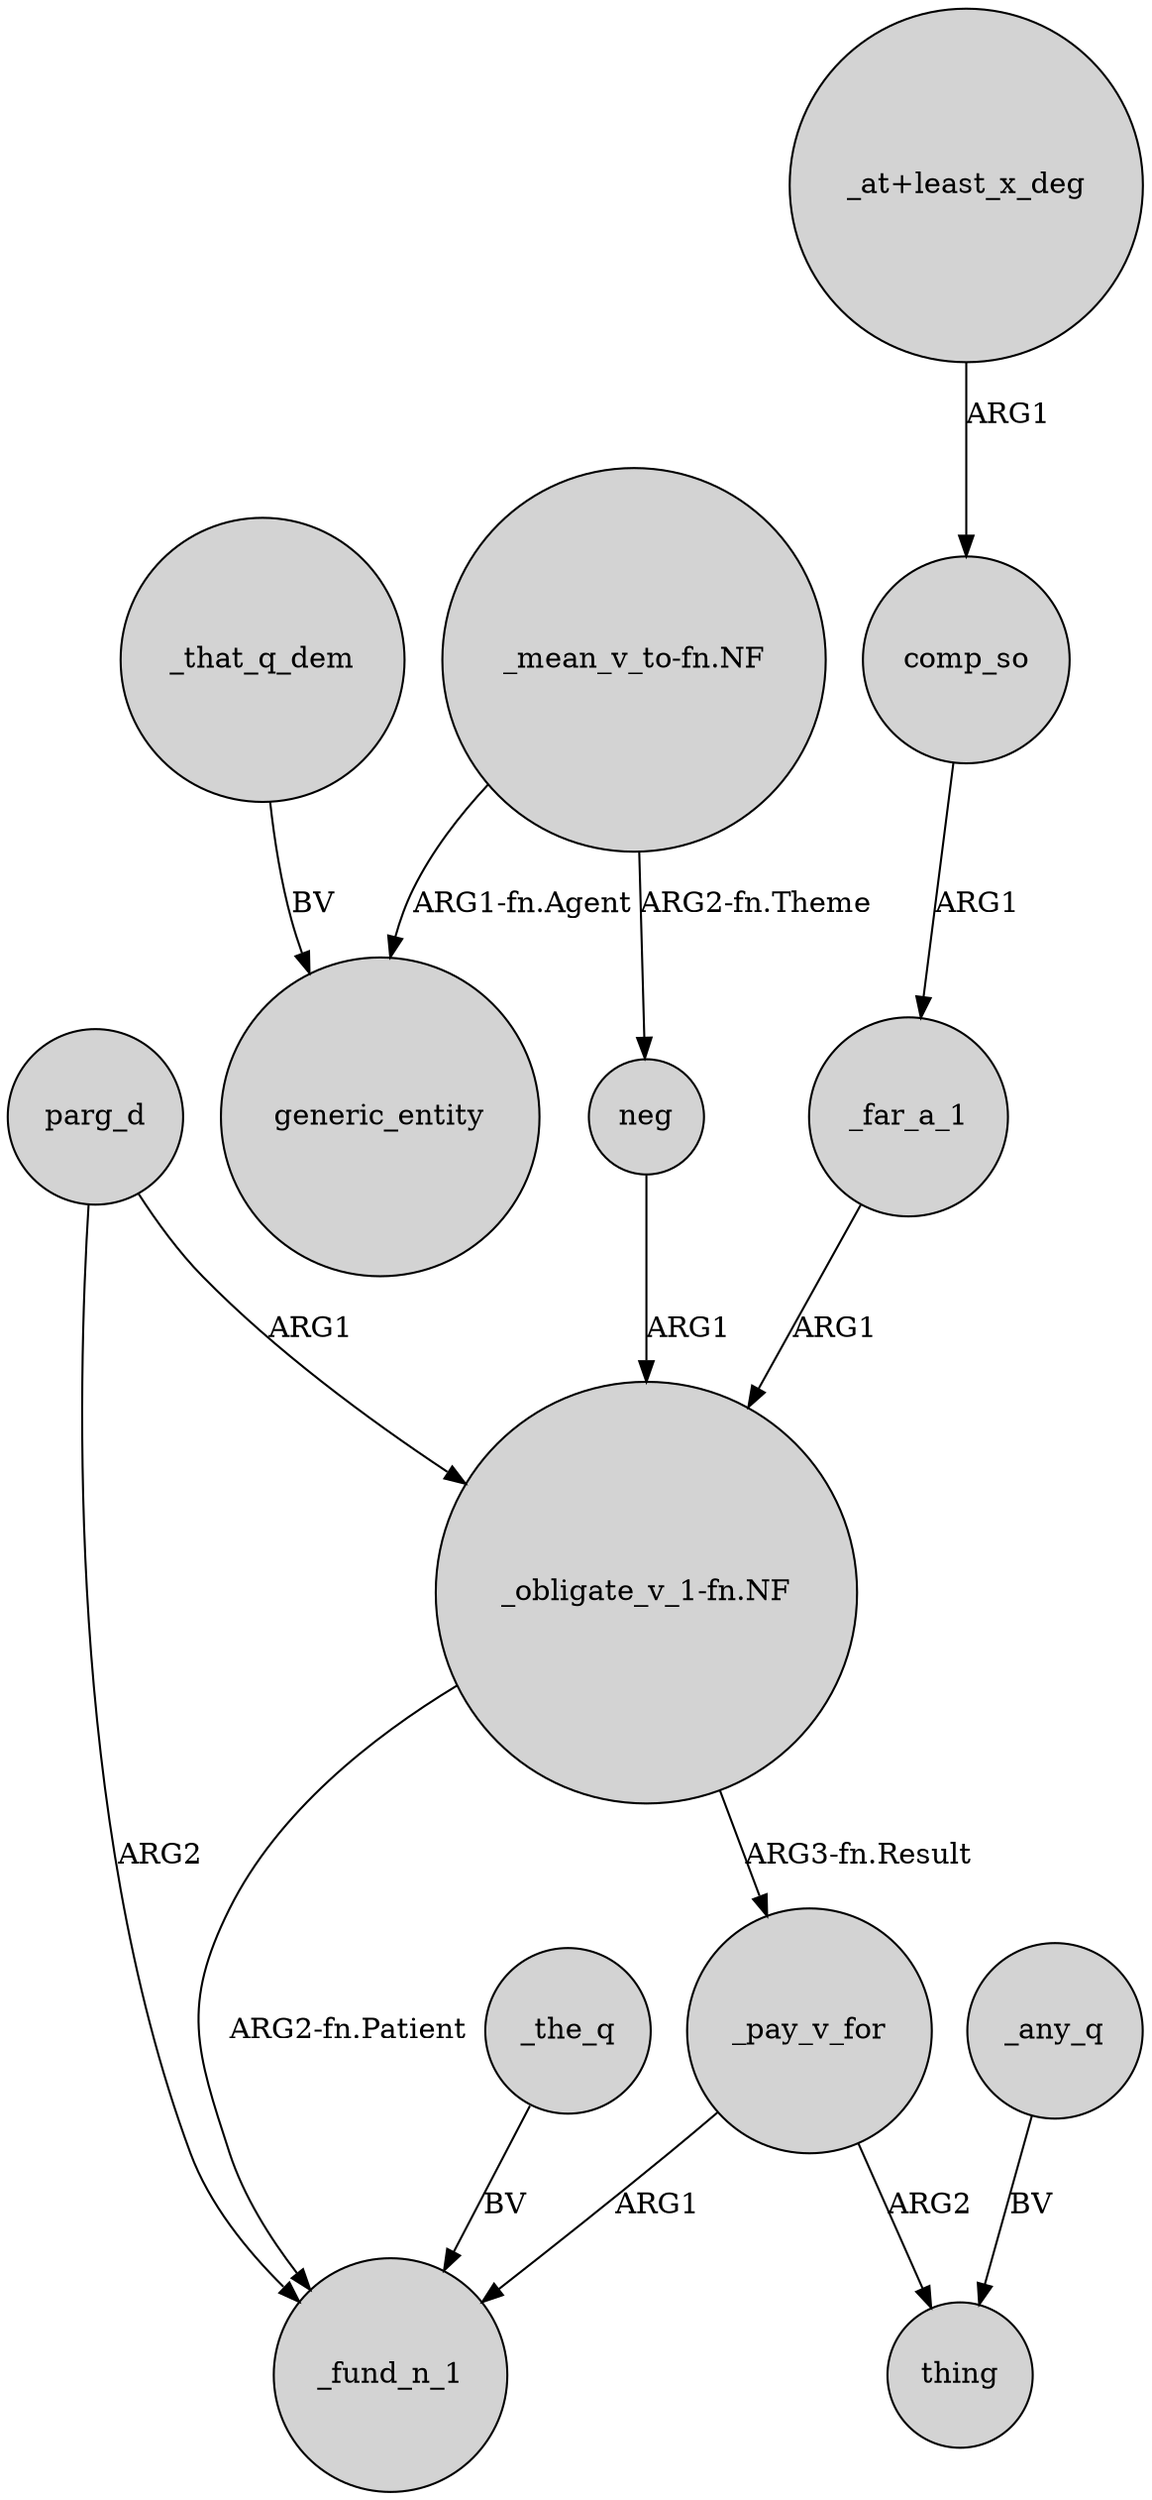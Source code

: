 digraph {
	node [shape=circle style=filled]
	"_at+least_x_deg" -> comp_so [label=ARG1]
	neg -> "_obligate_v_1-fn.NF" [label=ARG1]
	"_mean_v_to-fn.NF" -> generic_entity [label="ARG1-fn.Agent"]
	"_obligate_v_1-fn.NF" -> _pay_v_for [label="ARG3-fn.Result"]
	_pay_v_for -> _fund_n_1 [label=ARG1]
	_pay_v_for -> thing [label=ARG2]
	_far_a_1 -> "_obligate_v_1-fn.NF" [label=ARG1]
	parg_d -> _fund_n_1 [label=ARG2]
	_that_q_dem -> generic_entity [label=BV]
	_the_q -> _fund_n_1 [label=BV]
	comp_so -> _far_a_1 [label=ARG1]
	"_obligate_v_1-fn.NF" -> _fund_n_1 [label="ARG2-fn.Patient"]
	_any_q -> thing [label=BV]
	"_mean_v_to-fn.NF" -> neg [label="ARG2-fn.Theme"]
	parg_d -> "_obligate_v_1-fn.NF" [label=ARG1]
}

